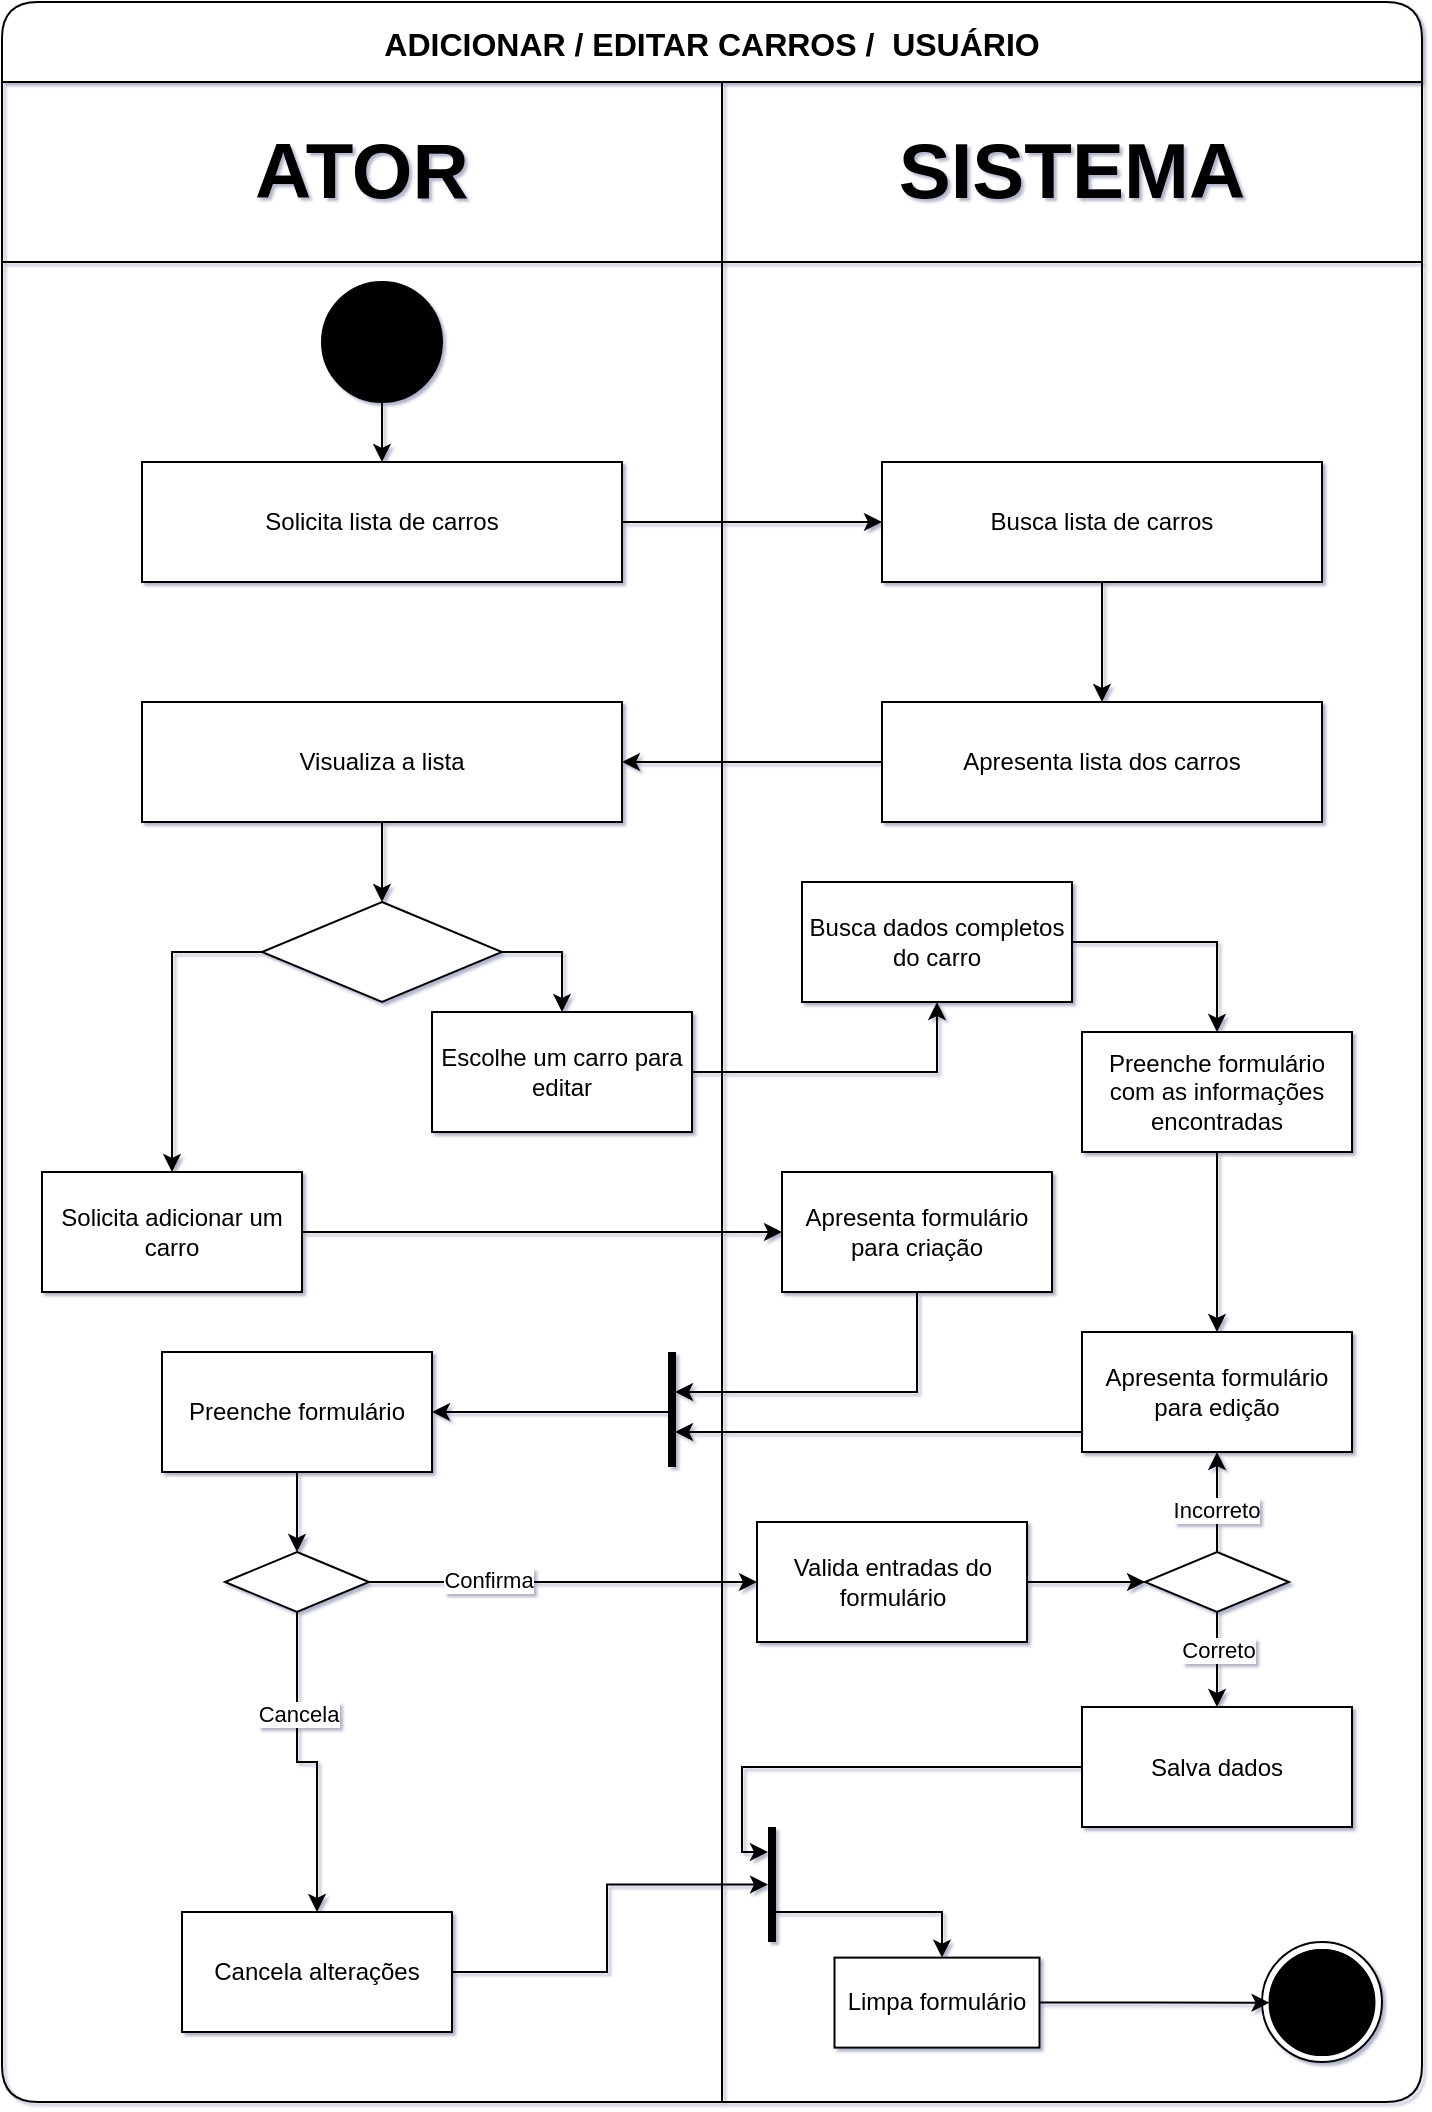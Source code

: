 <mxfile version="21.5.0" type="device">
  <diagram name="Page-1" id="-Ukos6SjJW5uyPa9sQ7s">
    <mxGraphModel dx="1261" dy="730" grid="1" gridSize="10" guides="1" tooltips="1" connect="1" arrows="1" fold="1" page="1" pageScale="1" pageWidth="850" pageHeight="1100" math="0" shadow="1">
      <root>
        <mxCell id="0" />
        <mxCell id="1" parent="0" />
        <mxCell id="IEi7JNb95hjV7oVFbv9e-288" value="" style="group" vertex="1" connectable="0" parent="1">
          <mxGeometry x="80" y="25" width="710" height="1050" as="geometry" />
        </mxCell>
        <mxCell id="IEi7JNb95hjV7oVFbv9e-289" value="ADICIONAR / EDITAR CARROS /  USUÁRIO" style="shape=table;startSize=40;container=1;collapsible=0;childLayout=tableLayout;strokeColor=default;fontSize=16;rounded=1;fontStyle=1" vertex="1" parent="IEi7JNb95hjV7oVFbv9e-288">
          <mxGeometry width="710" height="1050" as="geometry" />
        </mxCell>
        <mxCell id="IEi7JNb95hjV7oVFbv9e-290" style="shape=tableRow;horizontal=0;startSize=0;swimlaneHead=0;swimlaneBody=0;strokeColor=inherit;top=0;left=0;bottom=0;right=0;collapsible=0;dropTarget=0;fillColor=none;points=[[0,0.5],[1,0.5]];portConstraint=eastwest;fontSize=16;" vertex="1" parent="IEi7JNb95hjV7oVFbv9e-289">
          <mxGeometry y="40" width="710" height="90" as="geometry" />
        </mxCell>
        <mxCell id="IEi7JNb95hjV7oVFbv9e-291" value="&lt;b&gt;&lt;font style=&quot;font-size: 39px;&quot;&gt;ATOR&lt;/font&gt;&lt;/b&gt;" style="shape=partialRectangle;html=1;whiteSpace=wrap;connectable=0;strokeColor=inherit;overflow=hidden;fillColor=none;top=0;left=0;bottom=0;right=0;pointerEvents=1;fontSize=16;" vertex="1" parent="IEi7JNb95hjV7oVFbv9e-290">
          <mxGeometry width="360" height="90" as="geometry">
            <mxRectangle width="360" height="90" as="alternateBounds" />
          </mxGeometry>
        </mxCell>
        <mxCell id="IEi7JNb95hjV7oVFbv9e-292" value="&lt;font style=&quot;font-size: 39px;&quot;&gt;&lt;b&gt;SISTEMA&lt;/b&gt;&lt;/font&gt;" style="shape=partialRectangle;html=1;whiteSpace=wrap;connectable=0;strokeColor=inherit;overflow=hidden;fillColor=none;top=0;left=0;bottom=0;right=0;pointerEvents=1;fontSize=16;rowspan=1;colspan=2;" vertex="1" parent="IEi7JNb95hjV7oVFbv9e-290">
          <mxGeometry x="360" width="350" height="90" as="geometry">
            <mxRectangle width="113" height="90" as="alternateBounds" />
          </mxGeometry>
        </mxCell>
        <mxCell id="IEi7JNb95hjV7oVFbv9e-293" value="" style="shape=partialRectangle;html=1;whiteSpace=wrap;connectable=0;strokeColor=inherit;overflow=hidden;fillColor=none;top=0;left=0;bottom=0;right=0;pointerEvents=1;fontSize=16;" vertex="1" visible="0" parent="IEi7JNb95hjV7oVFbv9e-290">
          <mxGeometry x="473" width="237" height="90" as="geometry">
            <mxRectangle width="237" height="90" as="alternateBounds" />
          </mxGeometry>
        </mxCell>
        <mxCell id="IEi7JNb95hjV7oVFbv9e-294" value="" style="shape=tableRow;horizontal=0;startSize=0;swimlaneHead=0;swimlaneBody=0;strokeColor=inherit;top=0;left=0;bottom=0;right=0;collapsible=0;dropTarget=0;fillColor=none;points=[[0,0.5],[1,0.5]];portConstraint=eastwest;fontSize=16;" vertex="1" parent="IEi7JNb95hjV7oVFbv9e-289">
          <mxGeometry y="130" width="710" height="308" as="geometry" />
        </mxCell>
        <mxCell id="IEi7JNb95hjV7oVFbv9e-295" value="" style="shape=partialRectangle;html=1;whiteSpace=wrap;connectable=0;strokeColor=inherit;overflow=hidden;fillColor=none;top=0;left=0;bottom=0;right=0;pointerEvents=1;fontSize=16;rowspan=3;colspan=1;" vertex="1" parent="IEi7JNb95hjV7oVFbv9e-294">
          <mxGeometry width="360" height="920" as="geometry">
            <mxRectangle width="360" height="308" as="alternateBounds" />
          </mxGeometry>
        </mxCell>
        <mxCell id="IEi7JNb95hjV7oVFbv9e-296" value="" style="shape=partialRectangle;html=1;whiteSpace=wrap;connectable=0;strokeColor=inherit;overflow=hidden;fillColor=none;top=0;left=0;bottom=0;right=0;pointerEvents=1;fontSize=16;rowspan=3;colspan=2;" vertex="1" parent="IEi7JNb95hjV7oVFbv9e-294">
          <mxGeometry x="360" width="350" height="920" as="geometry">
            <mxRectangle width="113" height="308" as="alternateBounds" />
          </mxGeometry>
        </mxCell>
        <mxCell id="IEi7JNb95hjV7oVFbv9e-297" value="" style="shape=partialRectangle;html=1;whiteSpace=wrap;connectable=0;strokeColor=inherit;overflow=hidden;fillColor=none;top=0;left=0;bottom=0;right=0;pointerEvents=1;fontSize=16;" vertex="1" visible="0" parent="IEi7JNb95hjV7oVFbv9e-294">
          <mxGeometry x="473" width="237" height="308" as="geometry">
            <mxRectangle width="237" height="308" as="alternateBounds" />
          </mxGeometry>
        </mxCell>
        <mxCell id="IEi7JNb95hjV7oVFbv9e-298" value="" style="shape=tableRow;horizontal=0;startSize=0;swimlaneHead=0;swimlaneBody=0;strokeColor=inherit;top=0;left=0;bottom=0;right=0;collapsible=0;dropTarget=0;fillColor=none;points=[[0,0.5],[1,0.5]];portConstraint=eastwest;fontSize=16;" vertex="1" parent="IEi7JNb95hjV7oVFbv9e-289">
          <mxGeometry y="438" width="710" height="304" as="geometry" />
        </mxCell>
        <mxCell id="IEi7JNb95hjV7oVFbv9e-299" value="" style="shape=partialRectangle;html=1;whiteSpace=wrap;connectable=0;strokeColor=inherit;overflow=hidden;fillColor=none;top=0;left=0;bottom=0;right=0;pointerEvents=1;fontSize=16;" vertex="1" visible="0" parent="IEi7JNb95hjV7oVFbv9e-298">
          <mxGeometry width="360" height="304" as="geometry">
            <mxRectangle width="360" height="304" as="alternateBounds" />
          </mxGeometry>
        </mxCell>
        <mxCell id="IEi7JNb95hjV7oVFbv9e-300" value="" style="shape=partialRectangle;html=1;whiteSpace=wrap;connectable=0;strokeColor=inherit;overflow=hidden;fillColor=none;top=0;left=0;bottom=0;right=0;pointerEvents=1;fontSize=16;" vertex="1" visible="0" parent="IEi7JNb95hjV7oVFbv9e-298">
          <mxGeometry x="360" width="113" height="304" as="geometry">
            <mxRectangle width="113" height="304" as="alternateBounds" />
          </mxGeometry>
        </mxCell>
        <mxCell id="IEi7JNb95hjV7oVFbv9e-301" value="" style="shape=partialRectangle;html=1;whiteSpace=wrap;connectable=0;strokeColor=inherit;overflow=hidden;fillColor=none;top=0;left=0;bottom=0;right=0;pointerEvents=1;fontSize=16;autosize=0;" vertex="1" visible="0" parent="IEi7JNb95hjV7oVFbv9e-298">
          <mxGeometry x="473" width="237" height="304" as="geometry">
            <mxRectangle width="237" height="304" as="alternateBounds" />
          </mxGeometry>
        </mxCell>
        <mxCell id="IEi7JNb95hjV7oVFbv9e-302" value="" style="shape=tableRow;horizontal=0;startSize=0;swimlaneHead=0;swimlaneBody=0;strokeColor=inherit;top=0;left=0;bottom=0;right=0;collapsible=0;dropTarget=0;fillColor=none;points=[[0,0.5],[1,0.5]];portConstraint=eastwest;fontSize=16;" vertex="1" parent="IEi7JNb95hjV7oVFbv9e-289">
          <mxGeometry y="742" width="710" height="308" as="geometry" />
        </mxCell>
        <mxCell id="IEi7JNb95hjV7oVFbv9e-303" value="" style="shape=partialRectangle;html=1;whiteSpace=wrap;connectable=0;strokeColor=inherit;overflow=hidden;fillColor=none;top=0;left=0;bottom=0;right=0;pointerEvents=1;fontSize=16;" vertex="1" visible="0" parent="IEi7JNb95hjV7oVFbv9e-302">
          <mxGeometry width="360" height="308" as="geometry">
            <mxRectangle width="360" height="308" as="alternateBounds" />
          </mxGeometry>
        </mxCell>
        <mxCell id="IEi7JNb95hjV7oVFbv9e-304" value="" style="shape=partialRectangle;html=1;whiteSpace=wrap;connectable=0;strokeColor=inherit;overflow=hidden;fillColor=none;top=0;left=0;bottom=0;right=0;pointerEvents=1;fontSize=16;" vertex="1" visible="0" parent="IEi7JNb95hjV7oVFbv9e-302">
          <mxGeometry x="360" width="113" height="308" as="geometry">
            <mxRectangle width="113" height="308" as="alternateBounds" />
          </mxGeometry>
        </mxCell>
        <mxCell id="IEi7JNb95hjV7oVFbv9e-305" value="" style="shape=partialRectangle;html=1;whiteSpace=wrap;connectable=0;strokeColor=inherit;overflow=hidden;fillColor=none;top=0;left=0;bottom=0;right=0;pointerEvents=1;fontSize=16;" vertex="1" visible="0" parent="IEi7JNb95hjV7oVFbv9e-302">
          <mxGeometry x="473" width="237" height="308" as="geometry">
            <mxRectangle width="237" height="308" as="alternateBounds" />
          </mxGeometry>
        </mxCell>
        <mxCell id="IEi7JNb95hjV7oVFbv9e-306" style="edgeStyle=orthogonalEdgeStyle;rounded=0;orthogonalLoop=1;jettySize=auto;html=1;" edge="1" parent="IEi7JNb95hjV7oVFbv9e-288" source="IEi7JNb95hjV7oVFbv9e-307" target="IEi7JNb95hjV7oVFbv9e-321">
          <mxGeometry relative="1" as="geometry" />
        </mxCell>
        <mxCell id="IEi7JNb95hjV7oVFbv9e-307" value="\" style="ellipse;whiteSpace=wrap;html=1;aspect=fixed;fillColor=#000000;" vertex="1" parent="IEi7JNb95hjV7oVFbv9e-288">
          <mxGeometry x="160" y="140" width="60" height="60" as="geometry" />
        </mxCell>
        <mxCell id="IEi7JNb95hjV7oVFbv9e-308" style="edgeStyle=orthogonalEdgeStyle;rounded=0;orthogonalLoop=1;jettySize=auto;html=1;" edge="1" parent="IEi7JNb95hjV7oVFbv9e-288">
          <mxGeometry relative="1" as="geometry">
            <mxPoint x="200.048" y="550.02" as="sourcePoint" />
            <Array as="points">
              <mxPoint x="75" y="525" />
            </Array>
          </mxGeometry>
        </mxCell>
        <mxCell id="IEi7JNb95hjV7oVFbv9e-309" style="edgeStyle=orthogonalEdgeStyle;rounded=0;orthogonalLoop=1;jettySize=auto;html=1;" edge="1" parent="IEi7JNb95hjV7oVFbv9e-288">
          <mxGeometry relative="1" as="geometry">
            <mxPoint x="200.048" y="550.02" as="sourcePoint" />
            <Array as="points">
              <mxPoint x="287" y="525" />
            </Array>
          </mxGeometry>
        </mxCell>
        <mxCell id="IEi7JNb95hjV7oVFbv9e-310" style="edgeStyle=orthogonalEdgeStyle;rounded=0;orthogonalLoop=1;jettySize=auto;html=1;" edge="1" parent="IEi7JNb95hjV7oVFbv9e-288">
          <mxGeometry relative="1" as="geometry">
            <mxPoint x="200" y="600" as="sourcePoint" />
          </mxGeometry>
        </mxCell>
        <mxCell id="IEi7JNb95hjV7oVFbv9e-311" style="edgeStyle=orthogonalEdgeStyle;rounded=0;orthogonalLoop=1;jettySize=auto;html=1;" edge="1" parent="IEi7JNb95hjV7oVFbv9e-288" source="IEi7JNb95hjV7oVFbv9e-313" target="IEi7JNb95hjV7oVFbv9e-317">
          <mxGeometry relative="1" as="geometry">
            <Array as="points">
              <mxPoint x="85" y="475" />
            </Array>
          </mxGeometry>
        </mxCell>
        <mxCell id="IEi7JNb95hjV7oVFbv9e-312" style="edgeStyle=orthogonalEdgeStyle;rounded=0;orthogonalLoop=1;jettySize=auto;html=1;" edge="1" parent="IEi7JNb95hjV7oVFbv9e-288" source="IEi7JNb95hjV7oVFbv9e-313" target="IEi7JNb95hjV7oVFbv9e-315">
          <mxGeometry relative="1" as="geometry">
            <Array as="points">
              <mxPoint x="280" y="475" />
            </Array>
          </mxGeometry>
        </mxCell>
        <mxCell id="IEi7JNb95hjV7oVFbv9e-313" value="" style="rhombus;whiteSpace=wrap;html=1;" vertex="1" parent="IEi7JNb95hjV7oVFbv9e-288">
          <mxGeometry x="130" y="450" width="120" height="50" as="geometry" />
        </mxCell>
        <mxCell id="IEi7JNb95hjV7oVFbv9e-314" style="edgeStyle=orthogonalEdgeStyle;rounded=0;orthogonalLoop=1;jettySize=auto;html=1;" edge="1" parent="IEi7JNb95hjV7oVFbv9e-288" source="IEi7JNb95hjV7oVFbv9e-315" target="IEi7JNb95hjV7oVFbv9e-319">
          <mxGeometry relative="1" as="geometry" />
        </mxCell>
        <mxCell id="IEi7JNb95hjV7oVFbv9e-315" value="Escolhe um carro para editar" style="rounded=0;whiteSpace=wrap;html=1;" vertex="1" parent="IEi7JNb95hjV7oVFbv9e-288">
          <mxGeometry x="215" y="505" width="130" height="60" as="geometry" />
        </mxCell>
        <mxCell id="IEi7JNb95hjV7oVFbv9e-316" style="edgeStyle=orthogonalEdgeStyle;rounded=0;orthogonalLoop=1;jettySize=auto;html=1;" edge="1" parent="IEi7JNb95hjV7oVFbv9e-288" source="IEi7JNb95hjV7oVFbv9e-317" target="IEi7JNb95hjV7oVFbv9e-336">
          <mxGeometry relative="1" as="geometry" />
        </mxCell>
        <mxCell id="IEi7JNb95hjV7oVFbv9e-317" value="Solicita adicionar um carro" style="rounded=0;whiteSpace=wrap;html=1;" vertex="1" parent="IEi7JNb95hjV7oVFbv9e-288">
          <mxGeometry x="20" y="585" width="130" height="60" as="geometry" />
        </mxCell>
        <mxCell id="IEi7JNb95hjV7oVFbv9e-318" style="edgeStyle=orthogonalEdgeStyle;rounded=0;orthogonalLoop=1;jettySize=auto;html=1;" edge="1" parent="IEi7JNb95hjV7oVFbv9e-288" source="IEi7JNb95hjV7oVFbv9e-319" target="IEi7JNb95hjV7oVFbv9e-332">
          <mxGeometry relative="1" as="geometry" />
        </mxCell>
        <mxCell id="IEi7JNb95hjV7oVFbv9e-319" value="Busca dados completos do carro" style="rounded=0;whiteSpace=wrap;html=1;" vertex="1" parent="IEi7JNb95hjV7oVFbv9e-288">
          <mxGeometry x="400" y="440" width="135" height="60" as="geometry" />
        </mxCell>
        <mxCell id="IEi7JNb95hjV7oVFbv9e-320" style="edgeStyle=orthogonalEdgeStyle;rounded=0;orthogonalLoop=1;jettySize=auto;html=1;" edge="1" parent="IEi7JNb95hjV7oVFbv9e-288" source="IEi7JNb95hjV7oVFbv9e-321" target="IEi7JNb95hjV7oVFbv9e-323">
          <mxGeometry relative="1" as="geometry" />
        </mxCell>
        <mxCell id="IEi7JNb95hjV7oVFbv9e-321" value="Solicita lista de carros" style="rounded=0;whiteSpace=wrap;html=1;" vertex="1" parent="IEi7JNb95hjV7oVFbv9e-288">
          <mxGeometry x="70" y="230" width="240" height="60" as="geometry" />
        </mxCell>
        <mxCell id="IEi7JNb95hjV7oVFbv9e-322" style="edgeStyle=orthogonalEdgeStyle;rounded=0;orthogonalLoop=1;jettySize=auto;html=1;" edge="1" parent="IEi7JNb95hjV7oVFbv9e-288" source="IEi7JNb95hjV7oVFbv9e-323" target="IEi7JNb95hjV7oVFbv9e-325">
          <mxGeometry relative="1" as="geometry" />
        </mxCell>
        <mxCell id="IEi7JNb95hjV7oVFbv9e-323" value="Busca lista de carros" style="rounded=0;whiteSpace=wrap;html=1;" vertex="1" parent="IEi7JNb95hjV7oVFbv9e-288">
          <mxGeometry x="440" y="230" width="220" height="60" as="geometry" />
        </mxCell>
        <mxCell id="IEi7JNb95hjV7oVFbv9e-324" style="edgeStyle=orthogonalEdgeStyle;rounded=0;orthogonalLoop=1;jettySize=auto;html=1;" edge="1" parent="IEi7JNb95hjV7oVFbv9e-288" source="IEi7JNb95hjV7oVFbv9e-325" target="IEi7JNb95hjV7oVFbv9e-327">
          <mxGeometry relative="1" as="geometry" />
        </mxCell>
        <mxCell id="IEi7JNb95hjV7oVFbv9e-325" value="Apresenta lista dos carros" style="rounded=0;whiteSpace=wrap;html=1;" vertex="1" parent="IEi7JNb95hjV7oVFbv9e-288">
          <mxGeometry x="440" y="350" width="220" height="60" as="geometry" />
        </mxCell>
        <mxCell id="IEi7JNb95hjV7oVFbv9e-326" style="edgeStyle=orthogonalEdgeStyle;rounded=0;orthogonalLoop=1;jettySize=auto;html=1;" edge="1" parent="IEi7JNb95hjV7oVFbv9e-288" source="IEi7JNb95hjV7oVFbv9e-327" target="IEi7JNb95hjV7oVFbv9e-313">
          <mxGeometry relative="1" as="geometry" />
        </mxCell>
        <mxCell id="IEi7JNb95hjV7oVFbv9e-327" value="Visualiza a lista" style="rounded=0;whiteSpace=wrap;html=1;" vertex="1" parent="IEi7JNb95hjV7oVFbv9e-288">
          <mxGeometry x="70" y="350" width="240" height="60" as="geometry" />
        </mxCell>
        <mxCell id="IEi7JNb95hjV7oVFbv9e-328" value="" style="group" vertex="1" connectable="0" parent="IEi7JNb95hjV7oVFbv9e-288">
          <mxGeometry x="630" y="970" width="60" height="65" as="geometry" />
        </mxCell>
        <mxCell id="IEi7JNb95hjV7oVFbv9e-329" value="" style="ellipse;shape=doubleEllipse;whiteSpace=wrap;html=1;aspect=fixed;" vertex="1" parent="IEi7JNb95hjV7oVFbv9e-328">
          <mxGeometry width="60" height="60" as="geometry" />
        </mxCell>
        <mxCell id="IEi7JNb95hjV7oVFbv9e-330" value="" style="ellipse;whiteSpace=wrap;html=1;aspect=fixed;fillColor=#000000;" vertex="1" parent="IEi7JNb95hjV7oVFbv9e-328">
          <mxGeometry x="3.75" y="4.062" width="52.5" height="52.5" as="geometry" />
        </mxCell>
        <mxCell id="IEi7JNb95hjV7oVFbv9e-331" style="edgeStyle=orthogonalEdgeStyle;rounded=0;orthogonalLoop=1;jettySize=auto;html=1;" edge="1" parent="IEi7JNb95hjV7oVFbv9e-288" source="IEi7JNb95hjV7oVFbv9e-332" target="IEi7JNb95hjV7oVFbv9e-334">
          <mxGeometry relative="1" as="geometry" />
        </mxCell>
        <mxCell id="IEi7JNb95hjV7oVFbv9e-332" value="Preenche formulário com as informações encontradas" style="rounded=0;whiteSpace=wrap;html=1;" vertex="1" parent="IEi7JNb95hjV7oVFbv9e-288">
          <mxGeometry x="540" y="515" width="135" height="60" as="geometry" />
        </mxCell>
        <mxCell id="IEi7JNb95hjV7oVFbv9e-333" style="edgeStyle=orthogonalEdgeStyle;rounded=0;orthogonalLoop=1;jettySize=auto;html=1;" edge="1" parent="IEi7JNb95hjV7oVFbv9e-288" source="IEi7JNb95hjV7oVFbv9e-334" target="IEi7JNb95hjV7oVFbv9e-340">
          <mxGeometry relative="1" as="geometry">
            <Array as="points">
              <mxPoint x="430" y="715" />
              <mxPoint x="430" y="715" />
            </Array>
          </mxGeometry>
        </mxCell>
        <mxCell id="IEi7JNb95hjV7oVFbv9e-334" value="Apresenta formulário para edição" style="rounded=0;whiteSpace=wrap;html=1;" vertex="1" parent="IEi7JNb95hjV7oVFbv9e-288">
          <mxGeometry x="540" y="665" width="135" height="60" as="geometry" />
        </mxCell>
        <mxCell id="IEi7JNb95hjV7oVFbv9e-335" style="edgeStyle=orthogonalEdgeStyle;rounded=0;orthogonalLoop=1;jettySize=auto;html=1;" edge="1" parent="IEi7JNb95hjV7oVFbv9e-288" source="IEi7JNb95hjV7oVFbv9e-336" target="IEi7JNb95hjV7oVFbv9e-340">
          <mxGeometry relative="1" as="geometry">
            <Array as="points">
              <mxPoint x="458" y="695" />
            </Array>
          </mxGeometry>
        </mxCell>
        <mxCell id="IEi7JNb95hjV7oVFbv9e-336" value="Apresenta formulário para criação" style="rounded=0;whiteSpace=wrap;html=1;" vertex="1" parent="IEi7JNb95hjV7oVFbv9e-288">
          <mxGeometry x="390" y="585" width="135" height="60" as="geometry" />
        </mxCell>
        <mxCell id="IEi7JNb95hjV7oVFbv9e-337" style="edgeStyle=orthogonalEdgeStyle;rounded=0;orthogonalLoop=1;jettySize=auto;html=1;" edge="1" parent="IEi7JNb95hjV7oVFbv9e-288" source="IEi7JNb95hjV7oVFbv9e-338" target="IEi7JNb95hjV7oVFbv9e-345">
          <mxGeometry relative="1" as="geometry" />
        </mxCell>
        <mxCell id="IEi7JNb95hjV7oVFbv9e-338" value="Preenche formulário" style="rounded=0;whiteSpace=wrap;html=1;" vertex="1" parent="IEi7JNb95hjV7oVFbv9e-288">
          <mxGeometry x="80" y="675" width="135" height="60" as="geometry" />
        </mxCell>
        <mxCell id="IEi7JNb95hjV7oVFbv9e-339" style="edgeStyle=orthogonalEdgeStyle;rounded=0;orthogonalLoop=1;jettySize=auto;html=1;" edge="1" parent="IEi7JNb95hjV7oVFbv9e-288" source="IEi7JNb95hjV7oVFbv9e-340" target="IEi7JNb95hjV7oVFbv9e-338">
          <mxGeometry relative="1" as="geometry">
            <Array as="points">
              <mxPoint x="310" y="705" />
              <mxPoint x="310" y="705" />
            </Array>
          </mxGeometry>
        </mxCell>
        <mxCell id="IEi7JNb95hjV7oVFbv9e-340" value="" style="line;strokeWidth=4;direction=south;html=1;perimeter=backbonePerimeter;points=[];outlineConnect=0;" vertex="1" parent="IEi7JNb95hjV7oVFbv9e-288">
          <mxGeometry x="330" y="675" width="10" height="57.5" as="geometry" />
        </mxCell>
        <mxCell id="IEi7JNb95hjV7oVFbv9e-341" style="edgeStyle=orthogonalEdgeStyle;rounded=0;orthogonalLoop=1;jettySize=auto;html=1;" edge="1" parent="IEi7JNb95hjV7oVFbv9e-288" source="IEi7JNb95hjV7oVFbv9e-345" target="IEi7JNb95hjV7oVFbv9e-347">
          <mxGeometry relative="1" as="geometry" />
        </mxCell>
        <mxCell id="IEi7JNb95hjV7oVFbv9e-342" value="Confirma" style="edgeLabel;html=1;align=center;verticalAlign=middle;resizable=0;points=[];" vertex="1" connectable="0" parent="IEi7JNb95hjV7oVFbv9e-341">
          <mxGeometry x="-0.387" y="1" relative="1" as="geometry">
            <mxPoint as="offset" />
          </mxGeometry>
        </mxCell>
        <mxCell id="IEi7JNb95hjV7oVFbv9e-343" style="edgeStyle=orthogonalEdgeStyle;rounded=0;orthogonalLoop=1;jettySize=auto;html=1;" edge="1" parent="IEi7JNb95hjV7oVFbv9e-288" source="IEi7JNb95hjV7oVFbv9e-345" target="IEi7JNb95hjV7oVFbv9e-349">
          <mxGeometry relative="1" as="geometry" />
        </mxCell>
        <mxCell id="IEi7JNb95hjV7oVFbv9e-344" value="Cancela" style="edgeLabel;html=1;align=center;verticalAlign=middle;resizable=0;points=[];" vertex="1" connectable="0" parent="IEi7JNb95hjV7oVFbv9e-343">
          <mxGeometry x="-0.366" relative="1" as="geometry">
            <mxPoint as="offset" />
          </mxGeometry>
        </mxCell>
        <mxCell id="IEi7JNb95hjV7oVFbv9e-345" value="" style="rhombus;whiteSpace=wrap;html=1;" vertex="1" parent="IEi7JNb95hjV7oVFbv9e-288">
          <mxGeometry x="111.5" y="775" width="72" height="30" as="geometry" />
        </mxCell>
        <mxCell id="IEi7JNb95hjV7oVFbv9e-346" style="edgeStyle=orthogonalEdgeStyle;rounded=0;orthogonalLoop=1;jettySize=auto;html=1;" edge="1" parent="IEi7JNb95hjV7oVFbv9e-288" source="IEi7JNb95hjV7oVFbv9e-347" target="IEi7JNb95hjV7oVFbv9e-358">
          <mxGeometry relative="1" as="geometry" />
        </mxCell>
        <mxCell id="IEi7JNb95hjV7oVFbv9e-347" value="Valida entradas do formulário" style="rounded=0;whiteSpace=wrap;html=1;" vertex="1" parent="IEi7JNb95hjV7oVFbv9e-288">
          <mxGeometry x="377.5" y="760" width="135" height="60" as="geometry" />
        </mxCell>
        <mxCell id="IEi7JNb95hjV7oVFbv9e-348" style="edgeStyle=orthogonalEdgeStyle;rounded=0;orthogonalLoop=1;jettySize=auto;html=1;" edge="1" parent="IEi7JNb95hjV7oVFbv9e-288" source="IEi7JNb95hjV7oVFbv9e-349" target="IEi7JNb95hjV7oVFbv9e-353">
          <mxGeometry relative="1" as="geometry" />
        </mxCell>
        <mxCell id="IEi7JNb95hjV7oVFbv9e-349" value="Cancela alterações" style="rounded=0;whiteSpace=wrap;html=1;" vertex="1" parent="IEi7JNb95hjV7oVFbv9e-288">
          <mxGeometry x="90" y="955" width="135" height="60" as="geometry" />
        </mxCell>
        <mxCell id="IEi7JNb95hjV7oVFbv9e-350" style="edgeStyle=orthogonalEdgeStyle;rounded=0;orthogonalLoop=1;jettySize=auto;html=1;" edge="1" parent="IEi7JNb95hjV7oVFbv9e-288" source="IEi7JNb95hjV7oVFbv9e-351" target="IEi7JNb95hjV7oVFbv9e-330">
          <mxGeometry relative="1" as="geometry" />
        </mxCell>
        <mxCell id="IEi7JNb95hjV7oVFbv9e-351" value="Limpa formulário" style="rounded=0;whiteSpace=wrap;html=1;" vertex="1" parent="IEi7JNb95hjV7oVFbv9e-288">
          <mxGeometry x="416.25" y="977.81" width="102.5" height="45" as="geometry" />
        </mxCell>
        <mxCell id="IEi7JNb95hjV7oVFbv9e-352" style="edgeStyle=orthogonalEdgeStyle;rounded=0;orthogonalLoop=1;jettySize=auto;html=1;" edge="1" parent="IEi7JNb95hjV7oVFbv9e-288" source="IEi7JNb95hjV7oVFbv9e-353" target="IEi7JNb95hjV7oVFbv9e-351">
          <mxGeometry relative="1" as="geometry">
            <Array as="points">
              <mxPoint x="470" y="955" />
            </Array>
          </mxGeometry>
        </mxCell>
        <mxCell id="IEi7JNb95hjV7oVFbv9e-353" value="" style="line;strokeWidth=4;direction=south;html=1;perimeter=backbonePerimeter;points=[];outlineConnect=0;" vertex="1" parent="IEi7JNb95hjV7oVFbv9e-288">
          <mxGeometry x="380" y="912.5" width="10" height="57.5" as="geometry" />
        </mxCell>
        <mxCell id="IEi7JNb95hjV7oVFbv9e-354" style="edgeStyle=orthogonalEdgeStyle;rounded=0;orthogonalLoop=1;jettySize=auto;html=1;" edge="1" parent="IEi7JNb95hjV7oVFbv9e-288" source="IEi7JNb95hjV7oVFbv9e-358" target="IEi7JNb95hjV7oVFbv9e-334">
          <mxGeometry relative="1" as="geometry" />
        </mxCell>
        <mxCell id="IEi7JNb95hjV7oVFbv9e-355" value="Incorreto" style="edgeLabel;html=1;align=center;verticalAlign=middle;resizable=0;points=[];" vertex="1" connectable="0" parent="IEi7JNb95hjV7oVFbv9e-354">
          <mxGeometry x="-0.149" y="1" relative="1" as="geometry">
            <mxPoint as="offset" />
          </mxGeometry>
        </mxCell>
        <mxCell id="IEi7JNb95hjV7oVFbv9e-356" style="edgeStyle=orthogonalEdgeStyle;rounded=0;orthogonalLoop=1;jettySize=auto;html=1;" edge="1" parent="IEi7JNb95hjV7oVFbv9e-288" source="IEi7JNb95hjV7oVFbv9e-358" target="IEi7JNb95hjV7oVFbv9e-360">
          <mxGeometry relative="1" as="geometry" />
        </mxCell>
        <mxCell id="IEi7JNb95hjV7oVFbv9e-357" value="Correto" style="edgeLabel;html=1;align=center;verticalAlign=middle;resizable=0;points=[];" vertex="1" connectable="0" parent="IEi7JNb95hjV7oVFbv9e-356">
          <mxGeometry x="-0.223" relative="1" as="geometry">
            <mxPoint as="offset" />
          </mxGeometry>
        </mxCell>
        <mxCell id="IEi7JNb95hjV7oVFbv9e-358" value="" style="rhombus;whiteSpace=wrap;html=1;" vertex="1" parent="IEi7JNb95hjV7oVFbv9e-288">
          <mxGeometry x="571.5" y="775" width="72" height="30" as="geometry" />
        </mxCell>
        <mxCell id="IEi7JNb95hjV7oVFbv9e-359" style="edgeStyle=orthogonalEdgeStyle;rounded=0;orthogonalLoop=1;jettySize=auto;html=1;" edge="1" parent="IEi7JNb95hjV7oVFbv9e-288" source="IEi7JNb95hjV7oVFbv9e-360" target="IEi7JNb95hjV7oVFbv9e-353">
          <mxGeometry relative="1" as="geometry">
            <Array as="points">
              <mxPoint x="370" y="882" />
              <mxPoint x="370" y="925" />
            </Array>
          </mxGeometry>
        </mxCell>
        <mxCell id="IEi7JNb95hjV7oVFbv9e-360" value="Salva dados" style="rounded=0;whiteSpace=wrap;html=1;" vertex="1" parent="IEi7JNb95hjV7oVFbv9e-288">
          <mxGeometry x="540" y="852.5" width="135" height="60" as="geometry" />
        </mxCell>
      </root>
    </mxGraphModel>
  </diagram>
</mxfile>
